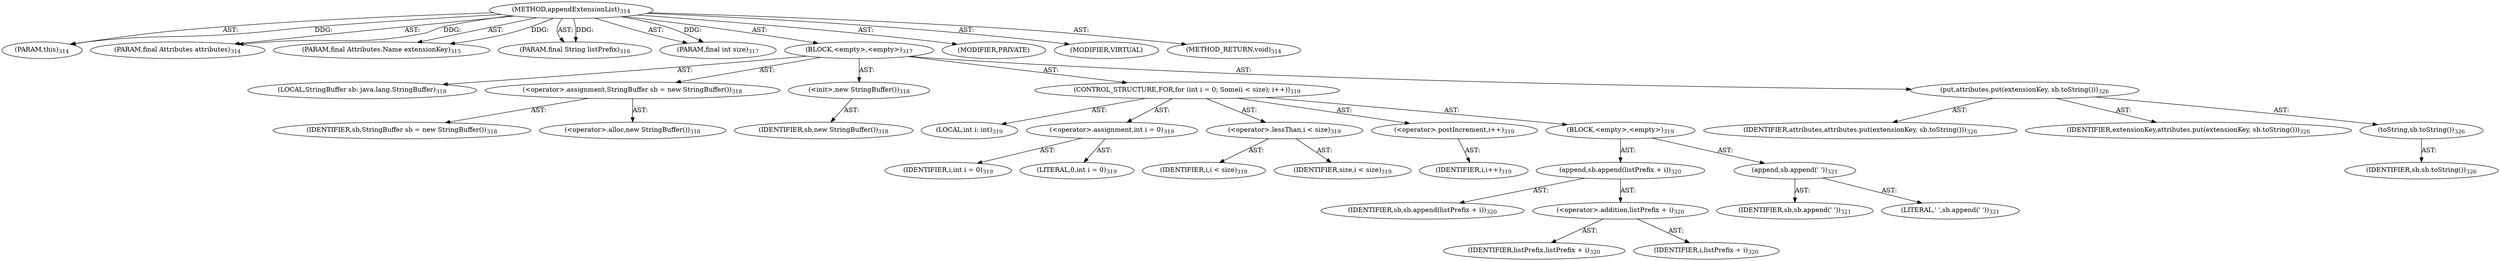 digraph "appendExtensionList" {  
"111669149706" [label = <(METHOD,appendExtensionList)<SUB>314</SUB>> ]
"115964117013" [label = <(PARAM,this)<SUB>314</SUB>> ]
"115964117014" [label = <(PARAM,final Attributes attributes)<SUB>314</SUB>> ]
"115964117015" [label = <(PARAM,final Attributes.Name extensionKey)<SUB>315</SUB>> ]
"115964117016" [label = <(PARAM,final String listPrefix)<SUB>316</SUB>> ]
"115964117017" [label = <(PARAM,final int size)<SUB>317</SUB>> ]
"25769803804" [label = <(BLOCK,&lt;empty&gt;,&lt;empty&gt;)<SUB>317</SUB>> ]
"94489280532" [label = <(LOCAL,StringBuffer sb: java.lang.StringBuffer)<SUB>318</SUB>> ]
"30064771188" [label = <(&lt;operator&gt;.assignment,StringBuffer sb = new StringBuffer())<SUB>318</SUB>> ]
"68719476849" [label = <(IDENTIFIER,sb,StringBuffer sb = new StringBuffer())<SUB>318</SUB>> ]
"30064771189" [label = <(&lt;operator&gt;.alloc,new StringBuffer())<SUB>318</SUB>> ]
"30064771190" [label = <(&lt;init&gt;,new StringBuffer())<SUB>318</SUB>> ]
"68719476850" [label = <(IDENTIFIER,sb,new StringBuffer())<SUB>318</SUB>> ]
"47244640270" [label = <(CONTROL_STRUCTURE,FOR,for (int i = 0; Some(i &lt; size); i++))<SUB>319</SUB>> ]
"94489280533" [label = <(LOCAL,int i: int)<SUB>319</SUB>> ]
"30064771191" [label = <(&lt;operator&gt;.assignment,int i = 0)<SUB>319</SUB>> ]
"68719476851" [label = <(IDENTIFIER,i,int i = 0)<SUB>319</SUB>> ]
"90194313233" [label = <(LITERAL,0,int i = 0)<SUB>319</SUB>> ]
"30064771192" [label = <(&lt;operator&gt;.lessThan,i &lt; size)<SUB>319</SUB>> ]
"68719476852" [label = <(IDENTIFIER,i,i &lt; size)<SUB>319</SUB>> ]
"68719476853" [label = <(IDENTIFIER,size,i &lt; size)<SUB>319</SUB>> ]
"30064771193" [label = <(&lt;operator&gt;.postIncrement,i++)<SUB>319</SUB>> ]
"68719476854" [label = <(IDENTIFIER,i,i++)<SUB>319</SUB>> ]
"25769803805" [label = <(BLOCK,&lt;empty&gt;,&lt;empty&gt;)<SUB>319</SUB>> ]
"30064771194" [label = <(append,sb.append(listPrefix + i))<SUB>320</SUB>> ]
"68719476855" [label = <(IDENTIFIER,sb,sb.append(listPrefix + i))<SUB>320</SUB>> ]
"30064771195" [label = <(&lt;operator&gt;.addition,listPrefix + i)<SUB>320</SUB>> ]
"68719476856" [label = <(IDENTIFIER,listPrefix,listPrefix + i)<SUB>320</SUB>> ]
"68719476857" [label = <(IDENTIFIER,i,listPrefix + i)<SUB>320</SUB>> ]
"30064771196" [label = <(append,sb.append(' '))<SUB>321</SUB>> ]
"68719476858" [label = <(IDENTIFIER,sb,sb.append(' '))<SUB>321</SUB>> ]
"90194313234" [label = <(LITERAL,' ',sb.append(' '))<SUB>321</SUB>> ]
"30064771197" [label = <(put,attributes.put(extensionKey, sb.toString()))<SUB>326</SUB>> ]
"68719476859" [label = <(IDENTIFIER,attributes,attributes.put(extensionKey, sb.toString()))<SUB>326</SUB>> ]
"68719476860" [label = <(IDENTIFIER,extensionKey,attributes.put(extensionKey, sb.toString()))<SUB>326</SUB>> ]
"30064771198" [label = <(toString,sb.toString())<SUB>326</SUB>> ]
"68719476861" [label = <(IDENTIFIER,sb,sb.toString())<SUB>326</SUB>> ]
"133143986205" [label = <(MODIFIER,PRIVATE)> ]
"133143986206" [label = <(MODIFIER,VIRTUAL)> ]
"128849018890" [label = <(METHOD_RETURN,void)<SUB>314</SUB>> ]
  "111669149706" -> "115964117013"  [ label = "AST: "] 
  "111669149706" -> "115964117014"  [ label = "AST: "] 
  "111669149706" -> "115964117015"  [ label = "AST: "] 
  "111669149706" -> "115964117016"  [ label = "AST: "] 
  "111669149706" -> "115964117017"  [ label = "AST: "] 
  "111669149706" -> "25769803804"  [ label = "AST: "] 
  "111669149706" -> "133143986205"  [ label = "AST: "] 
  "111669149706" -> "133143986206"  [ label = "AST: "] 
  "111669149706" -> "128849018890"  [ label = "AST: "] 
  "25769803804" -> "94489280532"  [ label = "AST: "] 
  "25769803804" -> "30064771188"  [ label = "AST: "] 
  "25769803804" -> "30064771190"  [ label = "AST: "] 
  "25769803804" -> "47244640270"  [ label = "AST: "] 
  "25769803804" -> "30064771197"  [ label = "AST: "] 
  "30064771188" -> "68719476849"  [ label = "AST: "] 
  "30064771188" -> "30064771189"  [ label = "AST: "] 
  "30064771190" -> "68719476850"  [ label = "AST: "] 
  "47244640270" -> "94489280533"  [ label = "AST: "] 
  "47244640270" -> "30064771191"  [ label = "AST: "] 
  "47244640270" -> "30064771192"  [ label = "AST: "] 
  "47244640270" -> "30064771193"  [ label = "AST: "] 
  "47244640270" -> "25769803805"  [ label = "AST: "] 
  "30064771191" -> "68719476851"  [ label = "AST: "] 
  "30064771191" -> "90194313233"  [ label = "AST: "] 
  "30064771192" -> "68719476852"  [ label = "AST: "] 
  "30064771192" -> "68719476853"  [ label = "AST: "] 
  "30064771193" -> "68719476854"  [ label = "AST: "] 
  "25769803805" -> "30064771194"  [ label = "AST: "] 
  "25769803805" -> "30064771196"  [ label = "AST: "] 
  "30064771194" -> "68719476855"  [ label = "AST: "] 
  "30064771194" -> "30064771195"  [ label = "AST: "] 
  "30064771195" -> "68719476856"  [ label = "AST: "] 
  "30064771195" -> "68719476857"  [ label = "AST: "] 
  "30064771196" -> "68719476858"  [ label = "AST: "] 
  "30064771196" -> "90194313234"  [ label = "AST: "] 
  "30064771197" -> "68719476859"  [ label = "AST: "] 
  "30064771197" -> "68719476860"  [ label = "AST: "] 
  "30064771197" -> "30064771198"  [ label = "AST: "] 
  "30064771198" -> "68719476861"  [ label = "AST: "] 
  "111669149706" -> "115964117013"  [ label = "DDG: "] 
  "111669149706" -> "115964117014"  [ label = "DDG: "] 
  "111669149706" -> "115964117015"  [ label = "DDG: "] 
  "111669149706" -> "115964117016"  [ label = "DDG: "] 
  "111669149706" -> "115964117017"  [ label = "DDG: "] 
}
